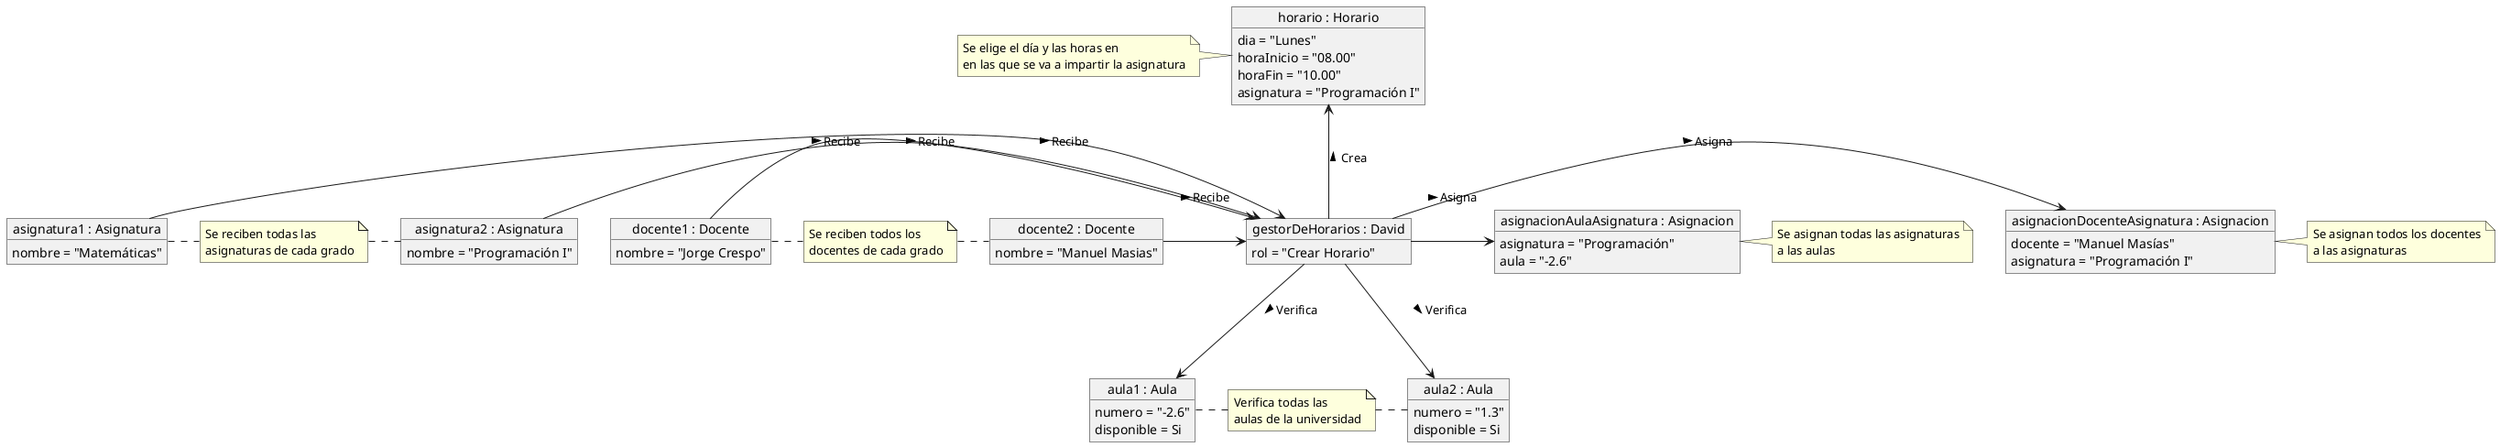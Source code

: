@startuml
object "gestorDeHorarios : David" as gestorDeHorarios {
    rol = "Crear Horario"
}

object "asignatura1 : Asignatura" as asignatura1 {
    nombre = "Matemáticas"
}
object "asignatura2 : Asignatura" as asignatura2 {
    nombre = "Programación I"
}

object "docente1 : Docente" as docente1 {
    nombre = "Jorge Crespo"
}
object "docente2 : Docente" as docente2 {
    nombre = "Manuel Masias"
}

object "aula1 : Aula" as aula1 {
    numero = "-2.6"
    disponible = Si
}
object "aula2 : Aula" as aula2 {
    numero = "1.3"
    disponible = Si
}

asignatura1 -r-> gestorDeHorarios : "Recibe >\n\n"
asignatura2 -r-> gestorDeHorarios : "Recibe >\n\n"
docente1 -r-> gestorDeHorarios : "Recibe >\n\n"
docente2 -r-> gestorDeHorarios : "Recibe >\n\n"

gestorDeHorarios -d-> aula1 : "Verifica >\n\n"
gestorDeHorarios -d-> aula2 : "Verifica >\n\n"

object "asignacionDocenteAsignatura : Asignacion" as asignacionDocenteAsignatura {
    docente = "Manuel Masías"
    asignatura = "Programación I"
}
gestorDeHorarios -r-> asignacionDocenteAsignatura : "Asigna >\n\n"

object "asignacionAulaAsignatura : Asignacion" as asignacionAulaAsignatura {
    asignatura = "Programación"
    aula = "-2.6"
}
gestorDeHorarios -r-> asignacionAulaAsignatura : "Asigna >\n\n"

object "horario : Horario" as horario {
    dia = "Lunes"
    horaInicio = "08.00"
    horaFin = "10.00"
    asignatura = "Programación I"
}

note "Se reciben todas las \nasignaturas de cada grado" as nota1
asignatura1 .r. nota1
nota1 .r. asignatura2

note "Se reciben todos los\ndocentes de cada grado" as nota2
docente1 .r. nota2
nota2 .r. docente2

note "Verifica todas las\naulas de la universidad" as nota3
aula1 .r. nota3
nota3 .r. aula2

note "Se asignan todas las asignaturas\na las aulas" as nota4
asignacionAulaAsignatura .r. nota4


note "Se asignan todos los docentes\na las asignaturas" as nota5
asignacionDocenteAsignatura .r. nota5

note "Se elige el día y las horas en \nen las que se va a impartir la asignatura" as note6
note6 .r. horario


gestorDeHorarios -u-> horario : "Crea >"
@enduml